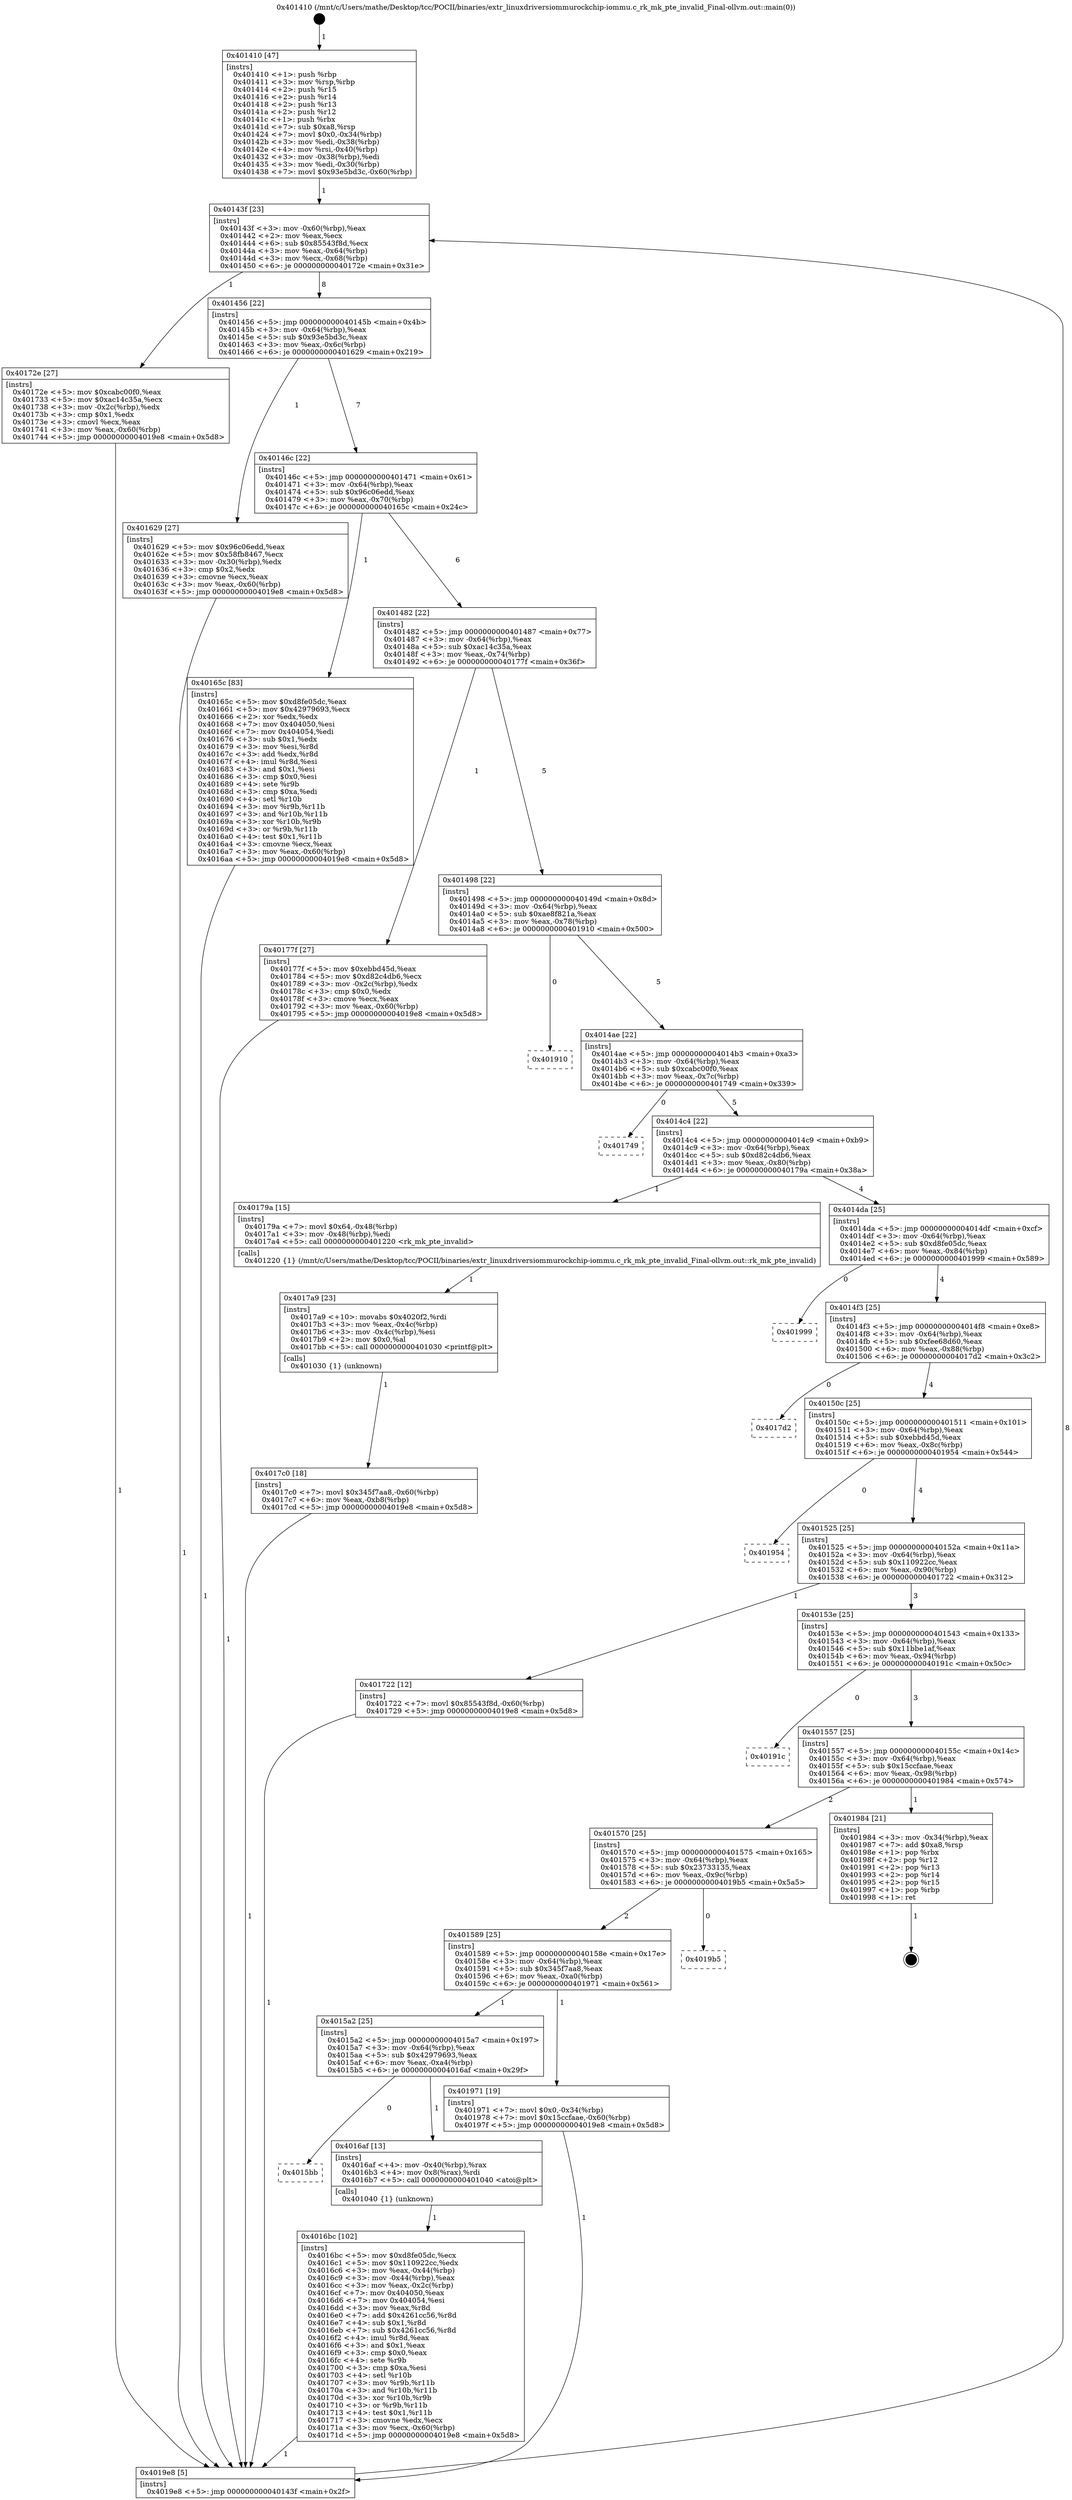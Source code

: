 digraph "0x401410" {
  label = "0x401410 (/mnt/c/Users/mathe/Desktop/tcc/POCII/binaries/extr_linuxdriversiommurockchip-iommu.c_rk_mk_pte_invalid_Final-ollvm.out::main(0))"
  labelloc = "t"
  node[shape=record]

  Entry [label="",width=0.3,height=0.3,shape=circle,fillcolor=black,style=filled]
  "0x40143f" [label="{
     0x40143f [23]\l
     | [instrs]\l
     &nbsp;&nbsp;0x40143f \<+3\>: mov -0x60(%rbp),%eax\l
     &nbsp;&nbsp;0x401442 \<+2\>: mov %eax,%ecx\l
     &nbsp;&nbsp;0x401444 \<+6\>: sub $0x85543f8d,%ecx\l
     &nbsp;&nbsp;0x40144a \<+3\>: mov %eax,-0x64(%rbp)\l
     &nbsp;&nbsp;0x40144d \<+3\>: mov %ecx,-0x68(%rbp)\l
     &nbsp;&nbsp;0x401450 \<+6\>: je 000000000040172e \<main+0x31e\>\l
  }"]
  "0x40172e" [label="{
     0x40172e [27]\l
     | [instrs]\l
     &nbsp;&nbsp;0x40172e \<+5\>: mov $0xcabc00f0,%eax\l
     &nbsp;&nbsp;0x401733 \<+5\>: mov $0xac14c35a,%ecx\l
     &nbsp;&nbsp;0x401738 \<+3\>: mov -0x2c(%rbp),%edx\l
     &nbsp;&nbsp;0x40173b \<+3\>: cmp $0x1,%edx\l
     &nbsp;&nbsp;0x40173e \<+3\>: cmovl %ecx,%eax\l
     &nbsp;&nbsp;0x401741 \<+3\>: mov %eax,-0x60(%rbp)\l
     &nbsp;&nbsp;0x401744 \<+5\>: jmp 00000000004019e8 \<main+0x5d8\>\l
  }"]
  "0x401456" [label="{
     0x401456 [22]\l
     | [instrs]\l
     &nbsp;&nbsp;0x401456 \<+5\>: jmp 000000000040145b \<main+0x4b\>\l
     &nbsp;&nbsp;0x40145b \<+3\>: mov -0x64(%rbp),%eax\l
     &nbsp;&nbsp;0x40145e \<+5\>: sub $0x93e5bd3c,%eax\l
     &nbsp;&nbsp;0x401463 \<+3\>: mov %eax,-0x6c(%rbp)\l
     &nbsp;&nbsp;0x401466 \<+6\>: je 0000000000401629 \<main+0x219\>\l
  }"]
  Exit [label="",width=0.3,height=0.3,shape=circle,fillcolor=black,style=filled,peripheries=2]
  "0x401629" [label="{
     0x401629 [27]\l
     | [instrs]\l
     &nbsp;&nbsp;0x401629 \<+5\>: mov $0x96c06edd,%eax\l
     &nbsp;&nbsp;0x40162e \<+5\>: mov $0x58fb8467,%ecx\l
     &nbsp;&nbsp;0x401633 \<+3\>: mov -0x30(%rbp),%edx\l
     &nbsp;&nbsp;0x401636 \<+3\>: cmp $0x2,%edx\l
     &nbsp;&nbsp;0x401639 \<+3\>: cmovne %ecx,%eax\l
     &nbsp;&nbsp;0x40163c \<+3\>: mov %eax,-0x60(%rbp)\l
     &nbsp;&nbsp;0x40163f \<+5\>: jmp 00000000004019e8 \<main+0x5d8\>\l
  }"]
  "0x40146c" [label="{
     0x40146c [22]\l
     | [instrs]\l
     &nbsp;&nbsp;0x40146c \<+5\>: jmp 0000000000401471 \<main+0x61\>\l
     &nbsp;&nbsp;0x401471 \<+3\>: mov -0x64(%rbp),%eax\l
     &nbsp;&nbsp;0x401474 \<+5\>: sub $0x96c06edd,%eax\l
     &nbsp;&nbsp;0x401479 \<+3\>: mov %eax,-0x70(%rbp)\l
     &nbsp;&nbsp;0x40147c \<+6\>: je 000000000040165c \<main+0x24c\>\l
  }"]
  "0x4019e8" [label="{
     0x4019e8 [5]\l
     | [instrs]\l
     &nbsp;&nbsp;0x4019e8 \<+5\>: jmp 000000000040143f \<main+0x2f\>\l
  }"]
  "0x401410" [label="{
     0x401410 [47]\l
     | [instrs]\l
     &nbsp;&nbsp;0x401410 \<+1\>: push %rbp\l
     &nbsp;&nbsp;0x401411 \<+3\>: mov %rsp,%rbp\l
     &nbsp;&nbsp;0x401414 \<+2\>: push %r15\l
     &nbsp;&nbsp;0x401416 \<+2\>: push %r14\l
     &nbsp;&nbsp;0x401418 \<+2\>: push %r13\l
     &nbsp;&nbsp;0x40141a \<+2\>: push %r12\l
     &nbsp;&nbsp;0x40141c \<+1\>: push %rbx\l
     &nbsp;&nbsp;0x40141d \<+7\>: sub $0xa8,%rsp\l
     &nbsp;&nbsp;0x401424 \<+7\>: movl $0x0,-0x34(%rbp)\l
     &nbsp;&nbsp;0x40142b \<+3\>: mov %edi,-0x38(%rbp)\l
     &nbsp;&nbsp;0x40142e \<+4\>: mov %rsi,-0x40(%rbp)\l
     &nbsp;&nbsp;0x401432 \<+3\>: mov -0x38(%rbp),%edi\l
     &nbsp;&nbsp;0x401435 \<+3\>: mov %edi,-0x30(%rbp)\l
     &nbsp;&nbsp;0x401438 \<+7\>: movl $0x93e5bd3c,-0x60(%rbp)\l
  }"]
  "0x4017c0" [label="{
     0x4017c0 [18]\l
     | [instrs]\l
     &nbsp;&nbsp;0x4017c0 \<+7\>: movl $0x345f7aa8,-0x60(%rbp)\l
     &nbsp;&nbsp;0x4017c7 \<+6\>: mov %eax,-0xb8(%rbp)\l
     &nbsp;&nbsp;0x4017cd \<+5\>: jmp 00000000004019e8 \<main+0x5d8\>\l
  }"]
  "0x40165c" [label="{
     0x40165c [83]\l
     | [instrs]\l
     &nbsp;&nbsp;0x40165c \<+5\>: mov $0xd8fe05dc,%eax\l
     &nbsp;&nbsp;0x401661 \<+5\>: mov $0x42979693,%ecx\l
     &nbsp;&nbsp;0x401666 \<+2\>: xor %edx,%edx\l
     &nbsp;&nbsp;0x401668 \<+7\>: mov 0x404050,%esi\l
     &nbsp;&nbsp;0x40166f \<+7\>: mov 0x404054,%edi\l
     &nbsp;&nbsp;0x401676 \<+3\>: sub $0x1,%edx\l
     &nbsp;&nbsp;0x401679 \<+3\>: mov %esi,%r8d\l
     &nbsp;&nbsp;0x40167c \<+3\>: add %edx,%r8d\l
     &nbsp;&nbsp;0x40167f \<+4\>: imul %r8d,%esi\l
     &nbsp;&nbsp;0x401683 \<+3\>: and $0x1,%esi\l
     &nbsp;&nbsp;0x401686 \<+3\>: cmp $0x0,%esi\l
     &nbsp;&nbsp;0x401689 \<+4\>: sete %r9b\l
     &nbsp;&nbsp;0x40168d \<+3\>: cmp $0xa,%edi\l
     &nbsp;&nbsp;0x401690 \<+4\>: setl %r10b\l
     &nbsp;&nbsp;0x401694 \<+3\>: mov %r9b,%r11b\l
     &nbsp;&nbsp;0x401697 \<+3\>: and %r10b,%r11b\l
     &nbsp;&nbsp;0x40169a \<+3\>: xor %r10b,%r9b\l
     &nbsp;&nbsp;0x40169d \<+3\>: or %r9b,%r11b\l
     &nbsp;&nbsp;0x4016a0 \<+4\>: test $0x1,%r11b\l
     &nbsp;&nbsp;0x4016a4 \<+3\>: cmovne %ecx,%eax\l
     &nbsp;&nbsp;0x4016a7 \<+3\>: mov %eax,-0x60(%rbp)\l
     &nbsp;&nbsp;0x4016aa \<+5\>: jmp 00000000004019e8 \<main+0x5d8\>\l
  }"]
  "0x401482" [label="{
     0x401482 [22]\l
     | [instrs]\l
     &nbsp;&nbsp;0x401482 \<+5\>: jmp 0000000000401487 \<main+0x77\>\l
     &nbsp;&nbsp;0x401487 \<+3\>: mov -0x64(%rbp),%eax\l
     &nbsp;&nbsp;0x40148a \<+5\>: sub $0xac14c35a,%eax\l
     &nbsp;&nbsp;0x40148f \<+3\>: mov %eax,-0x74(%rbp)\l
     &nbsp;&nbsp;0x401492 \<+6\>: je 000000000040177f \<main+0x36f\>\l
  }"]
  "0x4017a9" [label="{
     0x4017a9 [23]\l
     | [instrs]\l
     &nbsp;&nbsp;0x4017a9 \<+10\>: movabs $0x4020f2,%rdi\l
     &nbsp;&nbsp;0x4017b3 \<+3\>: mov %eax,-0x4c(%rbp)\l
     &nbsp;&nbsp;0x4017b6 \<+3\>: mov -0x4c(%rbp),%esi\l
     &nbsp;&nbsp;0x4017b9 \<+2\>: mov $0x0,%al\l
     &nbsp;&nbsp;0x4017bb \<+5\>: call 0000000000401030 \<printf@plt\>\l
     | [calls]\l
     &nbsp;&nbsp;0x401030 \{1\} (unknown)\l
  }"]
  "0x40177f" [label="{
     0x40177f [27]\l
     | [instrs]\l
     &nbsp;&nbsp;0x40177f \<+5\>: mov $0xebbd45d,%eax\l
     &nbsp;&nbsp;0x401784 \<+5\>: mov $0xd82c4db6,%ecx\l
     &nbsp;&nbsp;0x401789 \<+3\>: mov -0x2c(%rbp),%edx\l
     &nbsp;&nbsp;0x40178c \<+3\>: cmp $0x0,%edx\l
     &nbsp;&nbsp;0x40178f \<+3\>: cmove %ecx,%eax\l
     &nbsp;&nbsp;0x401792 \<+3\>: mov %eax,-0x60(%rbp)\l
     &nbsp;&nbsp;0x401795 \<+5\>: jmp 00000000004019e8 \<main+0x5d8\>\l
  }"]
  "0x401498" [label="{
     0x401498 [22]\l
     | [instrs]\l
     &nbsp;&nbsp;0x401498 \<+5\>: jmp 000000000040149d \<main+0x8d\>\l
     &nbsp;&nbsp;0x40149d \<+3\>: mov -0x64(%rbp),%eax\l
     &nbsp;&nbsp;0x4014a0 \<+5\>: sub $0xae8f821a,%eax\l
     &nbsp;&nbsp;0x4014a5 \<+3\>: mov %eax,-0x78(%rbp)\l
     &nbsp;&nbsp;0x4014a8 \<+6\>: je 0000000000401910 \<main+0x500\>\l
  }"]
  "0x4016bc" [label="{
     0x4016bc [102]\l
     | [instrs]\l
     &nbsp;&nbsp;0x4016bc \<+5\>: mov $0xd8fe05dc,%ecx\l
     &nbsp;&nbsp;0x4016c1 \<+5\>: mov $0x110922cc,%edx\l
     &nbsp;&nbsp;0x4016c6 \<+3\>: mov %eax,-0x44(%rbp)\l
     &nbsp;&nbsp;0x4016c9 \<+3\>: mov -0x44(%rbp),%eax\l
     &nbsp;&nbsp;0x4016cc \<+3\>: mov %eax,-0x2c(%rbp)\l
     &nbsp;&nbsp;0x4016cf \<+7\>: mov 0x404050,%eax\l
     &nbsp;&nbsp;0x4016d6 \<+7\>: mov 0x404054,%esi\l
     &nbsp;&nbsp;0x4016dd \<+3\>: mov %eax,%r8d\l
     &nbsp;&nbsp;0x4016e0 \<+7\>: add $0x4261cc56,%r8d\l
     &nbsp;&nbsp;0x4016e7 \<+4\>: sub $0x1,%r8d\l
     &nbsp;&nbsp;0x4016eb \<+7\>: sub $0x4261cc56,%r8d\l
     &nbsp;&nbsp;0x4016f2 \<+4\>: imul %r8d,%eax\l
     &nbsp;&nbsp;0x4016f6 \<+3\>: and $0x1,%eax\l
     &nbsp;&nbsp;0x4016f9 \<+3\>: cmp $0x0,%eax\l
     &nbsp;&nbsp;0x4016fc \<+4\>: sete %r9b\l
     &nbsp;&nbsp;0x401700 \<+3\>: cmp $0xa,%esi\l
     &nbsp;&nbsp;0x401703 \<+4\>: setl %r10b\l
     &nbsp;&nbsp;0x401707 \<+3\>: mov %r9b,%r11b\l
     &nbsp;&nbsp;0x40170a \<+3\>: and %r10b,%r11b\l
     &nbsp;&nbsp;0x40170d \<+3\>: xor %r10b,%r9b\l
     &nbsp;&nbsp;0x401710 \<+3\>: or %r9b,%r11b\l
     &nbsp;&nbsp;0x401713 \<+4\>: test $0x1,%r11b\l
     &nbsp;&nbsp;0x401717 \<+3\>: cmovne %edx,%ecx\l
     &nbsp;&nbsp;0x40171a \<+3\>: mov %ecx,-0x60(%rbp)\l
     &nbsp;&nbsp;0x40171d \<+5\>: jmp 00000000004019e8 \<main+0x5d8\>\l
  }"]
  "0x401910" [label="{
     0x401910\l
  }", style=dashed]
  "0x4014ae" [label="{
     0x4014ae [22]\l
     | [instrs]\l
     &nbsp;&nbsp;0x4014ae \<+5\>: jmp 00000000004014b3 \<main+0xa3\>\l
     &nbsp;&nbsp;0x4014b3 \<+3\>: mov -0x64(%rbp),%eax\l
     &nbsp;&nbsp;0x4014b6 \<+5\>: sub $0xcabc00f0,%eax\l
     &nbsp;&nbsp;0x4014bb \<+3\>: mov %eax,-0x7c(%rbp)\l
     &nbsp;&nbsp;0x4014be \<+6\>: je 0000000000401749 \<main+0x339\>\l
  }"]
  "0x4015bb" [label="{
     0x4015bb\l
  }", style=dashed]
  "0x401749" [label="{
     0x401749\l
  }", style=dashed]
  "0x4014c4" [label="{
     0x4014c4 [22]\l
     | [instrs]\l
     &nbsp;&nbsp;0x4014c4 \<+5\>: jmp 00000000004014c9 \<main+0xb9\>\l
     &nbsp;&nbsp;0x4014c9 \<+3\>: mov -0x64(%rbp),%eax\l
     &nbsp;&nbsp;0x4014cc \<+5\>: sub $0xd82c4db6,%eax\l
     &nbsp;&nbsp;0x4014d1 \<+3\>: mov %eax,-0x80(%rbp)\l
     &nbsp;&nbsp;0x4014d4 \<+6\>: je 000000000040179a \<main+0x38a\>\l
  }"]
  "0x4016af" [label="{
     0x4016af [13]\l
     | [instrs]\l
     &nbsp;&nbsp;0x4016af \<+4\>: mov -0x40(%rbp),%rax\l
     &nbsp;&nbsp;0x4016b3 \<+4\>: mov 0x8(%rax),%rdi\l
     &nbsp;&nbsp;0x4016b7 \<+5\>: call 0000000000401040 \<atoi@plt\>\l
     | [calls]\l
     &nbsp;&nbsp;0x401040 \{1\} (unknown)\l
  }"]
  "0x40179a" [label="{
     0x40179a [15]\l
     | [instrs]\l
     &nbsp;&nbsp;0x40179a \<+7\>: movl $0x64,-0x48(%rbp)\l
     &nbsp;&nbsp;0x4017a1 \<+3\>: mov -0x48(%rbp),%edi\l
     &nbsp;&nbsp;0x4017a4 \<+5\>: call 0000000000401220 \<rk_mk_pte_invalid\>\l
     | [calls]\l
     &nbsp;&nbsp;0x401220 \{1\} (/mnt/c/Users/mathe/Desktop/tcc/POCII/binaries/extr_linuxdriversiommurockchip-iommu.c_rk_mk_pte_invalid_Final-ollvm.out::rk_mk_pte_invalid)\l
  }"]
  "0x4014da" [label="{
     0x4014da [25]\l
     | [instrs]\l
     &nbsp;&nbsp;0x4014da \<+5\>: jmp 00000000004014df \<main+0xcf\>\l
     &nbsp;&nbsp;0x4014df \<+3\>: mov -0x64(%rbp),%eax\l
     &nbsp;&nbsp;0x4014e2 \<+5\>: sub $0xd8fe05dc,%eax\l
     &nbsp;&nbsp;0x4014e7 \<+6\>: mov %eax,-0x84(%rbp)\l
     &nbsp;&nbsp;0x4014ed \<+6\>: je 0000000000401999 \<main+0x589\>\l
  }"]
  "0x4015a2" [label="{
     0x4015a2 [25]\l
     | [instrs]\l
     &nbsp;&nbsp;0x4015a2 \<+5\>: jmp 00000000004015a7 \<main+0x197\>\l
     &nbsp;&nbsp;0x4015a7 \<+3\>: mov -0x64(%rbp),%eax\l
     &nbsp;&nbsp;0x4015aa \<+5\>: sub $0x42979693,%eax\l
     &nbsp;&nbsp;0x4015af \<+6\>: mov %eax,-0xa4(%rbp)\l
     &nbsp;&nbsp;0x4015b5 \<+6\>: je 00000000004016af \<main+0x29f\>\l
  }"]
  "0x401999" [label="{
     0x401999\l
  }", style=dashed]
  "0x4014f3" [label="{
     0x4014f3 [25]\l
     | [instrs]\l
     &nbsp;&nbsp;0x4014f3 \<+5\>: jmp 00000000004014f8 \<main+0xe8\>\l
     &nbsp;&nbsp;0x4014f8 \<+3\>: mov -0x64(%rbp),%eax\l
     &nbsp;&nbsp;0x4014fb \<+5\>: sub $0xfee68d60,%eax\l
     &nbsp;&nbsp;0x401500 \<+6\>: mov %eax,-0x88(%rbp)\l
     &nbsp;&nbsp;0x401506 \<+6\>: je 00000000004017d2 \<main+0x3c2\>\l
  }"]
  "0x401971" [label="{
     0x401971 [19]\l
     | [instrs]\l
     &nbsp;&nbsp;0x401971 \<+7\>: movl $0x0,-0x34(%rbp)\l
     &nbsp;&nbsp;0x401978 \<+7\>: movl $0x15ccfaae,-0x60(%rbp)\l
     &nbsp;&nbsp;0x40197f \<+5\>: jmp 00000000004019e8 \<main+0x5d8\>\l
  }"]
  "0x4017d2" [label="{
     0x4017d2\l
  }", style=dashed]
  "0x40150c" [label="{
     0x40150c [25]\l
     | [instrs]\l
     &nbsp;&nbsp;0x40150c \<+5\>: jmp 0000000000401511 \<main+0x101\>\l
     &nbsp;&nbsp;0x401511 \<+3\>: mov -0x64(%rbp),%eax\l
     &nbsp;&nbsp;0x401514 \<+5\>: sub $0xebbd45d,%eax\l
     &nbsp;&nbsp;0x401519 \<+6\>: mov %eax,-0x8c(%rbp)\l
     &nbsp;&nbsp;0x40151f \<+6\>: je 0000000000401954 \<main+0x544\>\l
  }"]
  "0x401589" [label="{
     0x401589 [25]\l
     | [instrs]\l
     &nbsp;&nbsp;0x401589 \<+5\>: jmp 000000000040158e \<main+0x17e\>\l
     &nbsp;&nbsp;0x40158e \<+3\>: mov -0x64(%rbp),%eax\l
     &nbsp;&nbsp;0x401591 \<+5\>: sub $0x345f7aa8,%eax\l
     &nbsp;&nbsp;0x401596 \<+6\>: mov %eax,-0xa0(%rbp)\l
     &nbsp;&nbsp;0x40159c \<+6\>: je 0000000000401971 \<main+0x561\>\l
  }"]
  "0x401954" [label="{
     0x401954\l
  }", style=dashed]
  "0x401525" [label="{
     0x401525 [25]\l
     | [instrs]\l
     &nbsp;&nbsp;0x401525 \<+5\>: jmp 000000000040152a \<main+0x11a\>\l
     &nbsp;&nbsp;0x40152a \<+3\>: mov -0x64(%rbp),%eax\l
     &nbsp;&nbsp;0x40152d \<+5\>: sub $0x110922cc,%eax\l
     &nbsp;&nbsp;0x401532 \<+6\>: mov %eax,-0x90(%rbp)\l
     &nbsp;&nbsp;0x401538 \<+6\>: je 0000000000401722 \<main+0x312\>\l
  }"]
  "0x4019b5" [label="{
     0x4019b5\l
  }", style=dashed]
  "0x401722" [label="{
     0x401722 [12]\l
     | [instrs]\l
     &nbsp;&nbsp;0x401722 \<+7\>: movl $0x85543f8d,-0x60(%rbp)\l
     &nbsp;&nbsp;0x401729 \<+5\>: jmp 00000000004019e8 \<main+0x5d8\>\l
  }"]
  "0x40153e" [label="{
     0x40153e [25]\l
     | [instrs]\l
     &nbsp;&nbsp;0x40153e \<+5\>: jmp 0000000000401543 \<main+0x133\>\l
     &nbsp;&nbsp;0x401543 \<+3\>: mov -0x64(%rbp),%eax\l
     &nbsp;&nbsp;0x401546 \<+5\>: sub $0x11bbe1af,%eax\l
     &nbsp;&nbsp;0x40154b \<+6\>: mov %eax,-0x94(%rbp)\l
     &nbsp;&nbsp;0x401551 \<+6\>: je 000000000040191c \<main+0x50c\>\l
  }"]
  "0x401570" [label="{
     0x401570 [25]\l
     | [instrs]\l
     &nbsp;&nbsp;0x401570 \<+5\>: jmp 0000000000401575 \<main+0x165\>\l
     &nbsp;&nbsp;0x401575 \<+3\>: mov -0x64(%rbp),%eax\l
     &nbsp;&nbsp;0x401578 \<+5\>: sub $0x23733135,%eax\l
     &nbsp;&nbsp;0x40157d \<+6\>: mov %eax,-0x9c(%rbp)\l
     &nbsp;&nbsp;0x401583 \<+6\>: je 00000000004019b5 \<main+0x5a5\>\l
  }"]
  "0x40191c" [label="{
     0x40191c\l
  }", style=dashed]
  "0x401557" [label="{
     0x401557 [25]\l
     | [instrs]\l
     &nbsp;&nbsp;0x401557 \<+5\>: jmp 000000000040155c \<main+0x14c\>\l
     &nbsp;&nbsp;0x40155c \<+3\>: mov -0x64(%rbp),%eax\l
     &nbsp;&nbsp;0x40155f \<+5\>: sub $0x15ccfaae,%eax\l
     &nbsp;&nbsp;0x401564 \<+6\>: mov %eax,-0x98(%rbp)\l
     &nbsp;&nbsp;0x40156a \<+6\>: je 0000000000401984 \<main+0x574\>\l
  }"]
  "0x401984" [label="{
     0x401984 [21]\l
     | [instrs]\l
     &nbsp;&nbsp;0x401984 \<+3\>: mov -0x34(%rbp),%eax\l
     &nbsp;&nbsp;0x401987 \<+7\>: add $0xa8,%rsp\l
     &nbsp;&nbsp;0x40198e \<+1\>: pop %rbx\l
     &nbsp;&nbsp;0x40198f \<+2\>: pop %r12\l
     &nbsp;&nbsp;0x401991 \<+2\>: pop %r13\l
     &nbsp;&nbsp;0x401993 \<+2\>: pop %r14\l
     &nbsp;&nbsp;0x401995 \<+2\>: pop %r15\l
     &nbsp;&nbsp;0x401997 \<+1\>: pop %rbp\l
     &nbsp;&nbsp;0x401998 \<+1\>: ret\l
  }"]
  Entry -> "0x401410" [label=" 1"]
  "0x40143f" -> "0x40172e" [label=" 1"]
  "0x40143f" -> "0x401456" [label=" 8"]
  "0x401984" -> Exit [label=" 1"]
  "0x401456" -> "0x401629" [label=" 1"]
  "0x401456" -> "0x40146c" [label=" 7"]
  "0x401629" -> "0x4019e8" [label=" 1"]
  "0x401410" -> "0x40143f" [label=" 1"]
  "0x4019e8" -> "0x40143f" [label=" 8"]
  "0x401971" -> "0x4019e8" [label=" 1"]
  "0x40146c" -> "0x40165c" [label=" 1"]
  "0x40146c" -> "0x401482" [label=" 6"]
  "0x40165c" -> "0x4019e8" [label=" 1"]
  "0x4017c0" -> "0x4019e8" [label=" 1"]
  "0x401482" -> "0x40177f" [label=" 1"]
  "0x401482" -> "0x401498" [label=" 5"]
  "0x4017a9" -> "0x4017c0" [label=" 1"]
  "0x401498" -> "0x401910" [label=" 0"]
  "0x401498" -> "0x4014ae" [label=" 5"]
  "0x40179a" -> "0x4017a9" [label=" 1"]
  "0x4014ae" -> "0x401749" [label=" 0"]
  "0x4014ae" -> "0x4014c4" [label=" 5"]
  "0x40177f" -> "0x4019e8" [label=" 1"]
  "0x4014c4" -> "0x40179a" [label=" 1"]
  "0x4014c4" -> "0x4014da" [label=" 4"]
  "0x40172e" -> "0x4019e8" [label=" 1"]
  "0x4014da" -> "0x401999" [label=" 0"]
  "0x4014da" -> "0x4014f3" [label=" 4"]
  "0x4016bc" -> "0x4019e8" [label=" 1"]
  "0x4014f3" -> "0x4017d2" [label=" 0"]
  "0x4014f3" -> "0x40150c" [label=" 4"]
  "0x4016af" -> "0x4016bc" [label=" 1"]
  "0x40150c" -> "0x401954" [label=" 0"]
  "0x40150c" -> "0x401525" [label=" 4"]
  "0x4015a2" -> "0x4016af" [label=" 1"]
  "0x401525" -> "0x401722" [label=" 1"]
  "0x401525" -> "0x40153e" [label=" 3"]
  "0x401722" -> "0x4019e8" [label=" 1"]
  "0x40153e" -> "0x40191c" [label=" 0"]
  "0x40153e" -> "0x401557" [label=" 3"]
  "0x401589" -> "0x401971" [label=" 1"]
  "0x401557" -> "0x401984" [label=" 1"]
  "0x401557" -> "0x401570" [label=" 2"]
  "0x401589" -> "0x4015a2" [label=" 1"]
  "0x401570" -> "0x4019b5" [label=" 0"]
  "0x401570" -> "0x401589" [label=" 2"]
  "0x4015a2" -> "0x4015bb" [label=" 0"]
}

